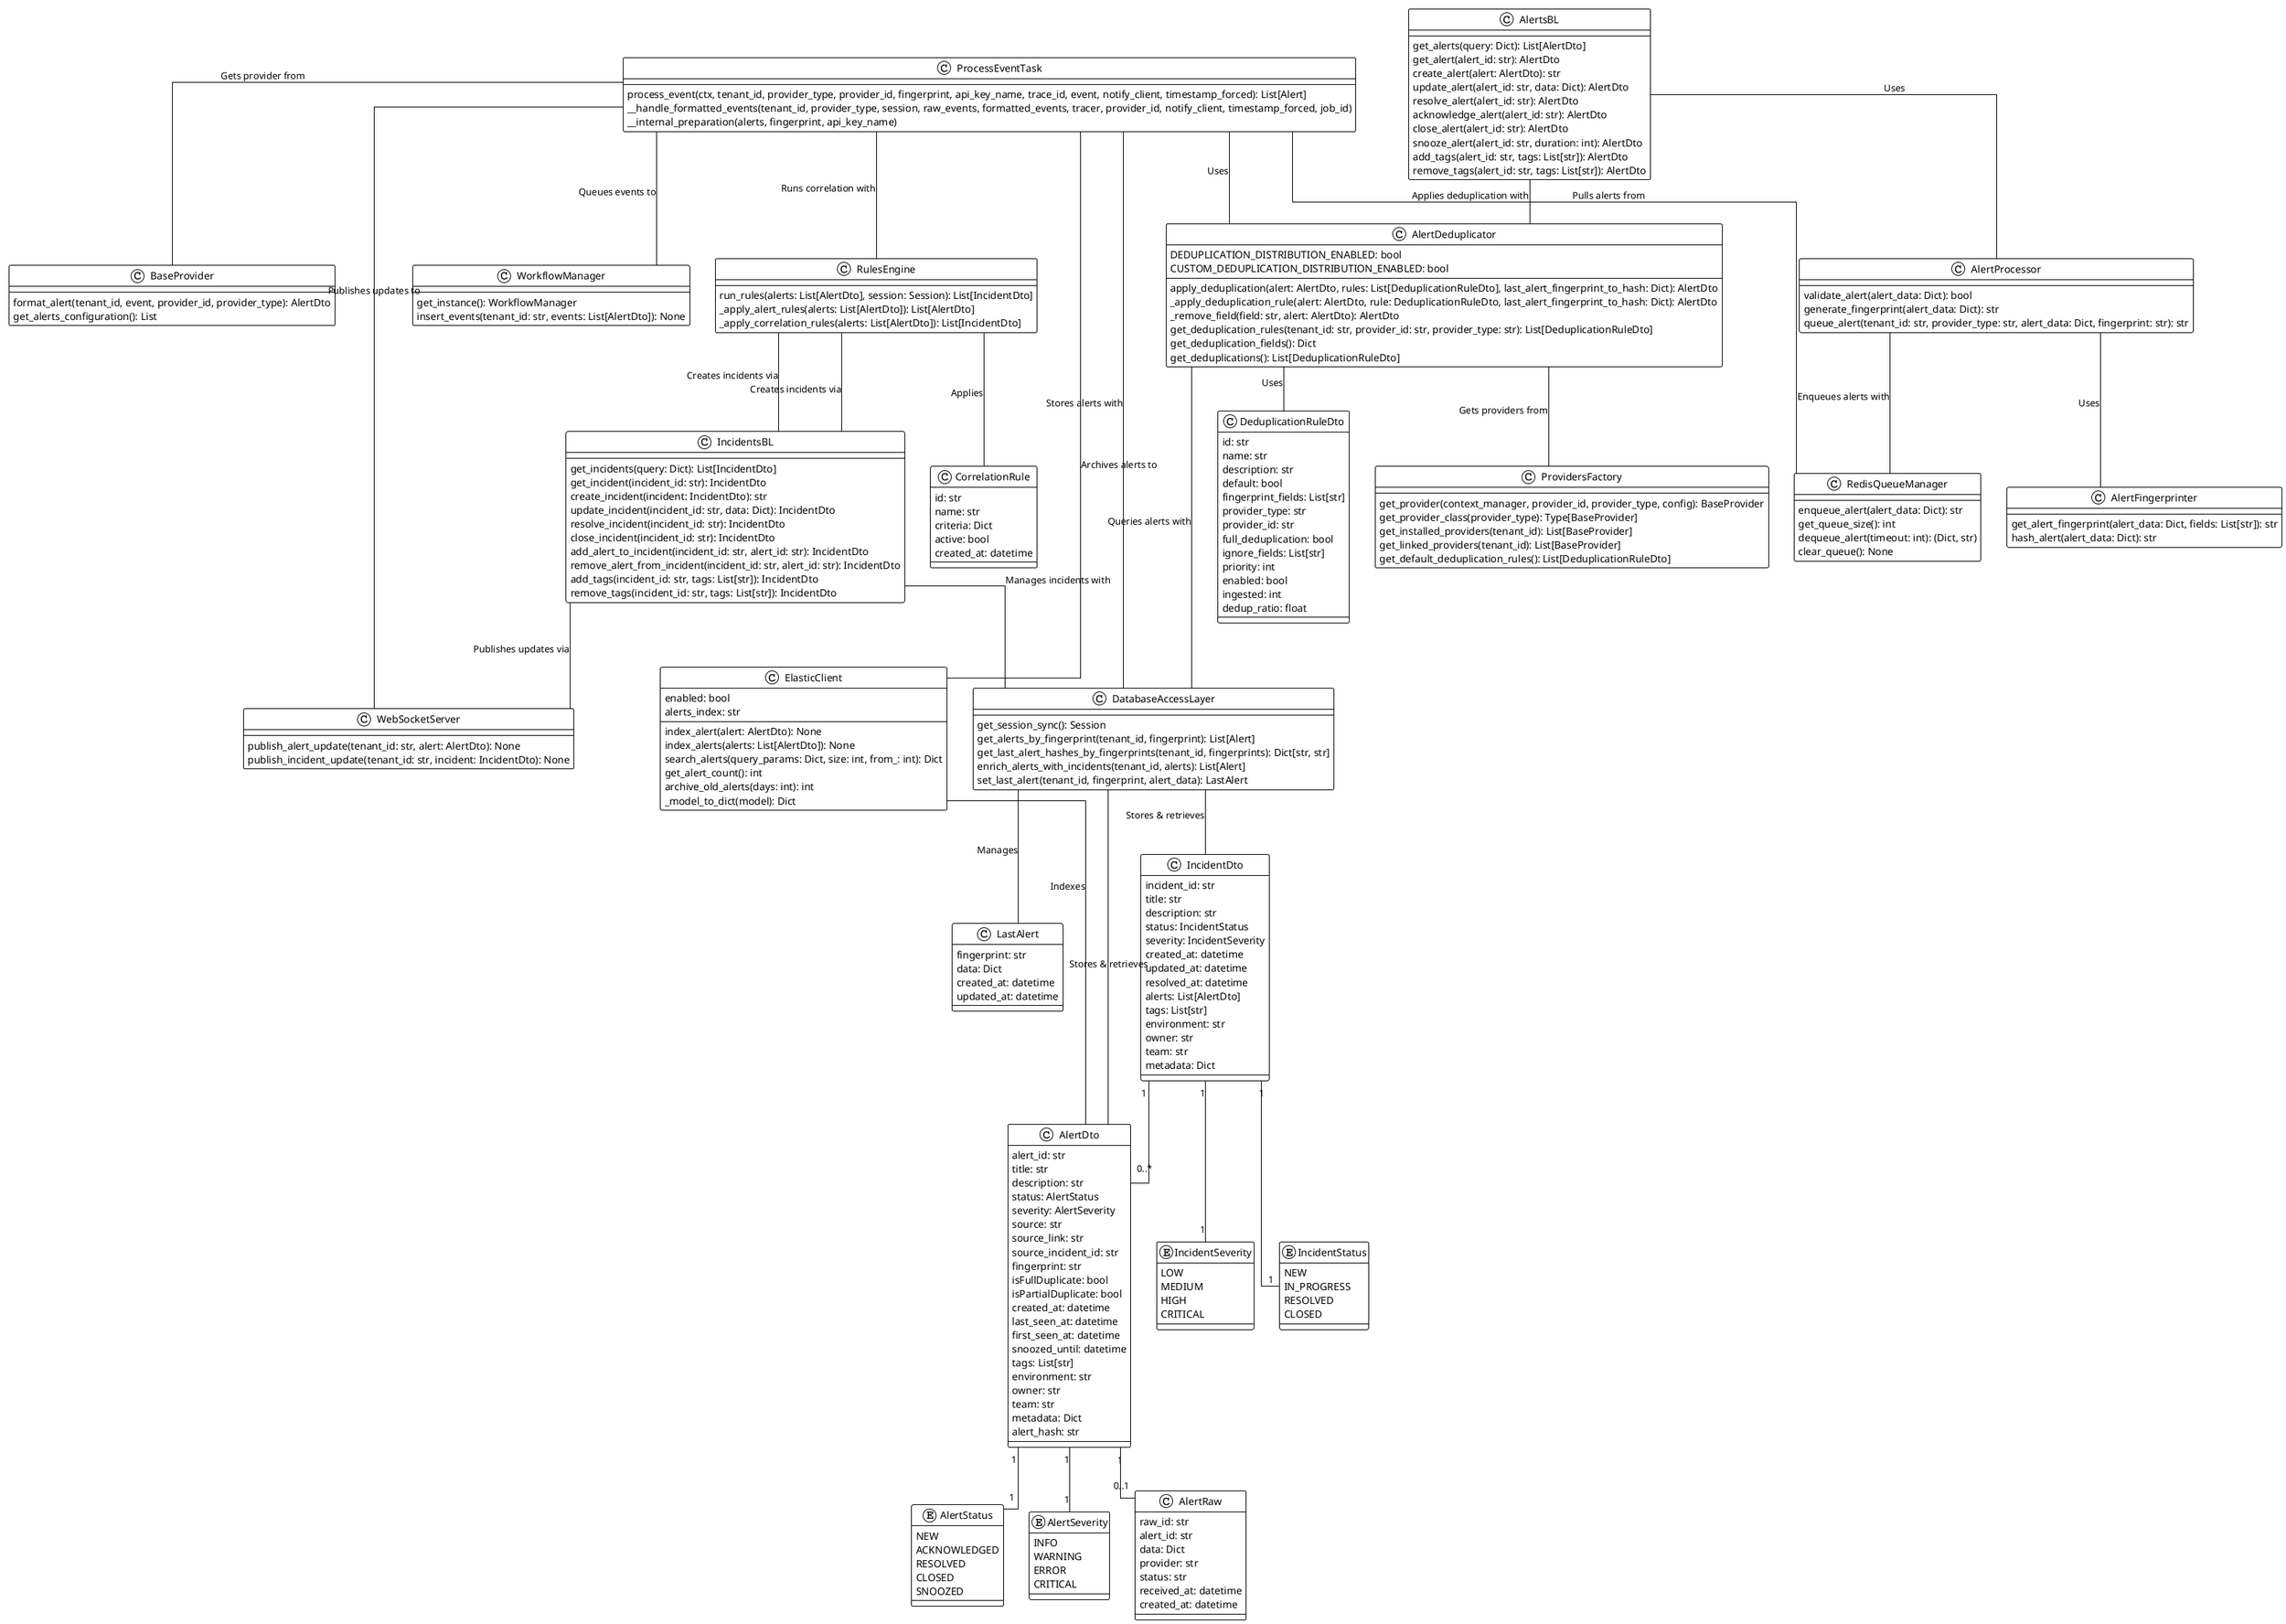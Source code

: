 @startuml alert_incident_class_diagram
!theme plain
skinparam linetype ortho

' Alert related classes
class AlertDto {
  alert_id: str
  title: str
  description: str
  status: AlertStatus
  severity: AlertSeverity
  source: str
  source_link: str
  source_incident_id: str
  fingerprint: str
  isFullDuplicate: bool
  isPartialDuplicate: bool
  created_at: datetime
  last_seen_at: datetime
  first_seen_at: datetime
  snoozed_until: datetime
  tags: List[str]
  environment: str
  owner: str
  team: str
  metadata: Dict
  alert_hash: str
}

enum AlertStatus {
  NEW
  ACKNOWLEDGED
  RESOLVED
  CLOSED
  SNOOZED
}

enum AlertSeverity {
  INFO
  WARNING
  ERROR
  CRITICAL
}

class AlertRaw {
  raw_id: str
  alert_id: str
  data: Dict
  provider: str
  status: str
  received_at: datetime
  created_at: datetime
}

class LastAlert {
  fingerprint: str
  data: Dict
  created_at: datetime
  updated_at: datetime
}

' Alert Processing Components
class ProcessEventTask {
  process_event(ctx, tenant_id, provider_type, provider_id, fingerprint, api_key_name, trace_id, event, notify_client, timestamp_forced): List[Alert]
  __handle_formatted_events(tenant_id, provider_type, session, raw_events, formatted_events, tracer, provider_id, notify_client, timestamp_forced, job_id)
  __internal_preparation(alerts, fingerprint, api_key_name)
}

class AlertProcessor {
  validate_alert(alert_data: Dict): bool
  generate_fingerprint(alert_data: Dict): str
  queue_alert(tenant_id: str, provider_type: str, alert_data: Dict, fingerprint: str): str
}

class AlertFingerprinter {
  get_alert_fingerprint(alert_data: Dict, fields: List[str]): str
  hash_alert(alert_data: Dict): str
}

class AlertDeduplicator {
  DEDUPLICATION_DISTRIBUTION_ENABLED: bool
  CUSTOM_DEDUPLICATION_DISTRIBUTION_ENABLED: bool
  
  apply_deduplication(alert: AlertDto, rules: List[DeduplicationRuleDto], last_alert_fingerprint_to_hash: Dict): AlertDto
  _apply_deduplication_rule(alert: AlertDto, rule: DeduplicationRuleDto, last_alert_fingerprint_to_hash: Dict): AlertDto
  _remove_field(field: str, alert: AlertDto): AlertDto
  get_deduplication_rules(tenant_id: str, provider_id: str, provider_type: str): List[DeduplicationRuleDto]
  get_deduplication_fields(): Dict
  get_deduplications(): List[DeduplicationRuleDto]
}

class DeduplicationRuleDto {
  id: str
  name: str
  description: str
  default: bool
  fingerprint_fields: List[str]
  provider_type: str
  provider_id: str
  full_deduplication: bool
  ignore_fields: List[str]
  priority: int
  enabled: bool
  ingested: int
  dedup_ratio: float
}

class RedisQueueManager {
  enqueue_alert(alert_data: Dict): str
  get_queue_size(): int
  dequeue_alert(timeout: int): (Dict, str)
  clear_queue(): None
}

class ElasticClient {
  enabled: bool
  alerts_index: str
  
  index_alert(alert: AlertDto): None
  index_alerts(alerts: List[AlertDto]): None
  search_alerts(query_params: Dict, size: int, from_: int): Dict
  get_alert_count(): int
  archive_old_alerts(days: int): int
  _model_to_dict(model): Dict
}

class AlertsBL {
  get_alerts(query: Dict): List[AlertDto]
  get_alert(alert_id: str): AlertDto
  create_alert(alert: AlertDto): str
  update_alert(alert_id: str, data: Dict): AlertDto
  resolve_alert(alert_id: str): AlertDto
  acknowledge_alert(alert_id: str): AlertDto
  close_alert(alert_id: str): AlertDto
  snooze_alert(alert_id: str, duration: int): AlertDto
  add_tags(alert_id: str, tags: List[str]): AlertDto
  remove_tags(alert_id: str, tags: List[str]): AlertDto
}

' Incident related classes
class IncidentDto {
  incident_id: str
  title: str
  description: str
  status: IncidentStatus
  severity: IncidentSeverity
  created_at: datetime
  updated_at: datetime
  resolved_at: datetime
  alerts: List[AlertDto]
  tags: List[str]
  environment: str
  owner: str
  team: str
  metadata: Dict
}

enum IncidentStatus {
  NEW
  IN_PROGRESS
  RESOLVED
  CLOSED
}

enum IncidentSeverity {
  LOW
  MEDIUM
  HIGH
  CRITICAL
}

class IncidentsBL {
  get_incidents(query: Dict): List[IncidentDto]
  get_incident(incident_id: str): IncidentDto
  create_incident(incident: IncidentDto): str
  update_incident(incident_id: str, data: Dict): IncidentDto
  resolve_incident(incident_id: str): IncidentDto
  close_incident(incident_id: str): IncidentDto
  add_alert_to_incident(incident_id: str, alert_id: str): IncidentDto
  remove_alert_from_incident(incident_id: str, alert_id: str): IncidentDto
  add_tags(incident_id: str, tags: List[str]): IncidentDto
  remove_tags(incident_id: str, tags: List[str]): IncidentDto
}

' Correlation and Rules Engine
class RulesEngine {
  run_rules(alerts: List[AlertDto], session: Session): List[IncidentDto]
  _apply_alert_rules(alerts: List[AlertDto]): List[AlertDto]
  _apply_correlation_rules(alerts: List[AlertDto]): List[IncidentDto]
}

class CorrelationRule {
  id: str
  name: str
  criteria: Dict
  active: bool
  created_at: datetime
}

' Provider Interface 
class ProvidersFactory {
  get_provider(context_manager, provider_id, provider_type, config): BaseProvider
  get_provider_class(provider_type): Type[BaseProvider]
  get_installed_providers(tenant_id): List[BaseProvider]
  get_linked_providers(tenant_id): List[BaseProvider]
  get_default_deduplication_rules(): List[DeduplicationRuleDto]
}

class BaseProvider {
  format_alert(tenant_id, event, provider_id, provider_type): AlertDto
  get_alerts_configuration(): List
}

' Database Layer
class DatabaseAccessLayer {
  get_session_sync(): Session
  get_alerts_by_fingerprint(tenant_id, fingerprint): List[Alert]
  get_last_alert_hashes_by_fingerprints(tenant_id, fingerprints): Dict[str, str]
  enrich_alerts_with_incidents(tenant_id, alerts): List[Alert]
  set_last_alert(tenant_id, fingerprint, alert_data): LastAlert
}

' Workflow Manager 
class WorkflowManager {
  get_instance(): WorkflowManager
  insert_events(tenant_id: str, events: List[AlertDto]): None
}

' WebSocket Server
class WebSocketServer {
  publish_alert_update(tenant_id: str, alert: AlertDto): None
  publish_incident_update(tenant_id: str, incident: IncidentDto): None
}

' Relationships
AlertDto "1" -- "1" AlertStatus
AlertDto "1" -- "1" AlertSeverity
AlertDto "1" -- "0..1" AlertRaw

IncidentDto "1" -- "1" IncidentStatus
IncidentDto "1" -- "1" IncidentSeverity
IncidentDto "1" -- "0..*" AlertDto

' Alert Processing Flow
ProcessEventTask -- AlertDeduplicator : "Uses"
ProcessEventTask -- RedisQueueManager : "Pulls alerts from"
ProcessEventTask -- ElasticClient : "Archives alerts to"
ProcessEventTask -- WebSocketServer : "Publishes updates to"
ProcessEventTask -- RulesEngine : "Runs correlation with"
ProcessEventTask -- WorkflowManager : "Queues events to"
ProcessEventTask -- BaseProvider : "Gets provider from" 
ProcessEventTask -- DatabaseAccessLayer : "Stores alerts with"

AlertProcessor -- AlertFingerprinter : "Uses"
AlertProcessor -- RedisQueueManager : "Enqueues alerts with"

AlertsBL -- AlertProcessor : "Uses"
AlertsBL -- AlertDeduplicator : "Applies deduplication with"

AlertDeduplicator -- DeduplicationRuleDto : "Uses"
AlertDeduplicator -- ProvidersFactory : "Gets providers from"
AlertDeduplicator -- DatabaseAccessLayer : "Queries alerts with"

' Business Logic Relationships
IncidentsBL -- RulesEngine : "Creates incidents via"
IncidentsBL -- DatabaseAccessLayer : "Manages incidents with"
IncidentsBL -- WebSocketServer : "Publishes updates via"

RulesEngine -- CorrelationRule : "Applies"
RulesEngine -- IncidentsBL : "Creates incidents via"

' Data Flow Relationships
ElasticClient -- AlertDto : "Indexes"
DatabaseAccessLayer -- LastAlert : "Manages"
DatabaseAccessLayer -- AlertDto : "Stores & retrieves"
DatabaseAccessLayer -- IncidentDto : "Stores & retrieves"

@enduml
